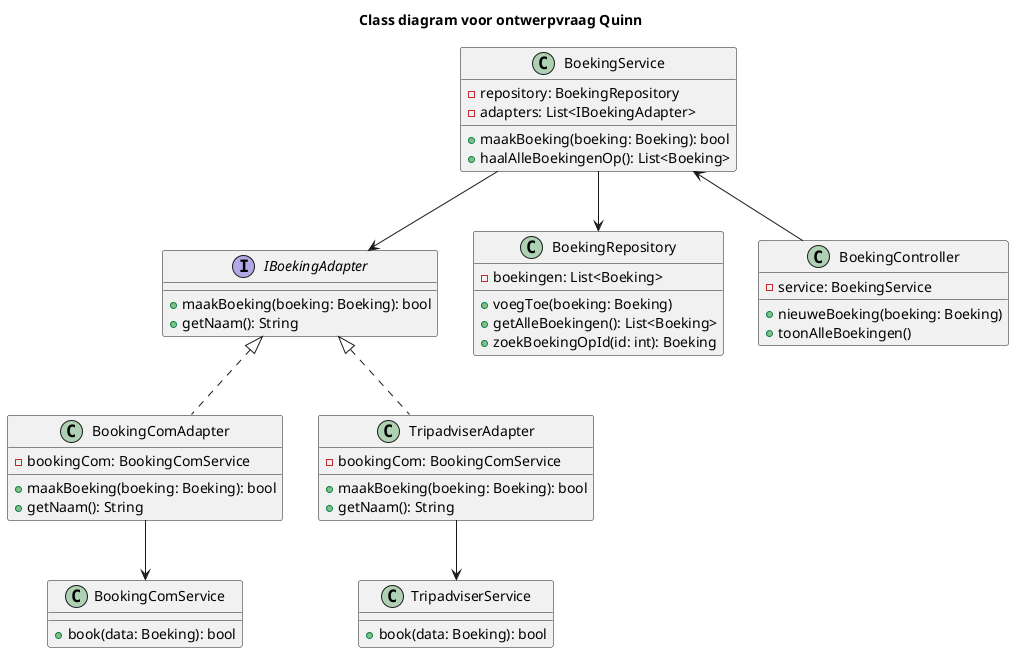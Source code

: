 @startuml
'https://plantuml.com/class-diagram

title Class diagram voor ontwerpvraag Quinn



interface IBoekingAdapter {
    + maakBoeking(boeking: Boeking): bool
    + getNaam(): String
}

class BookingComService {
    + book(data: Boeking): bool
}


class BookingComAdapter implements IBoekingAdapter {
    - bookingCom: BookingComService
    + maakBoeking(boeking: Boeking): bool
    + getNaam(): String
}

class TripadviserService {
    + book(data: Boeking): bool
}


class TripadviserAdapter implements IBoekingAdapter {
    - bookingCom: BookingComService
    + maakBoeking(boeking: Boeking): bool
    + getNaam(): String
}


class BoekingRepository {
    - boekingen: List<Boeking>
    + voegToe(boeking: Boeking)
    + getAlleBoekingen(): List<Boeking>
    + zoekBoekingOpId(id: int): Boeking
}

class BoekingService {
    - repository: BoekingRepository
    - adapters: List<IBoekingAdapter>
    + maakBoeking(boeking: Boeking): bool
    + haalAlleBoekingenOp(): List<Boeking>
}

class BoekingController {
    - service: BoekingService
    + nieuweBoeking(boeking: Boeking)
    + toonAlleBoekingen()
}

TripadviserAdapter --> TripadviserService
BookingComAdapter --> BookingComService

BoekingService --> IBoekingAdapter
BoekingService --> BoekingRepository
BoekingService <-- BoekingController
@enduml

